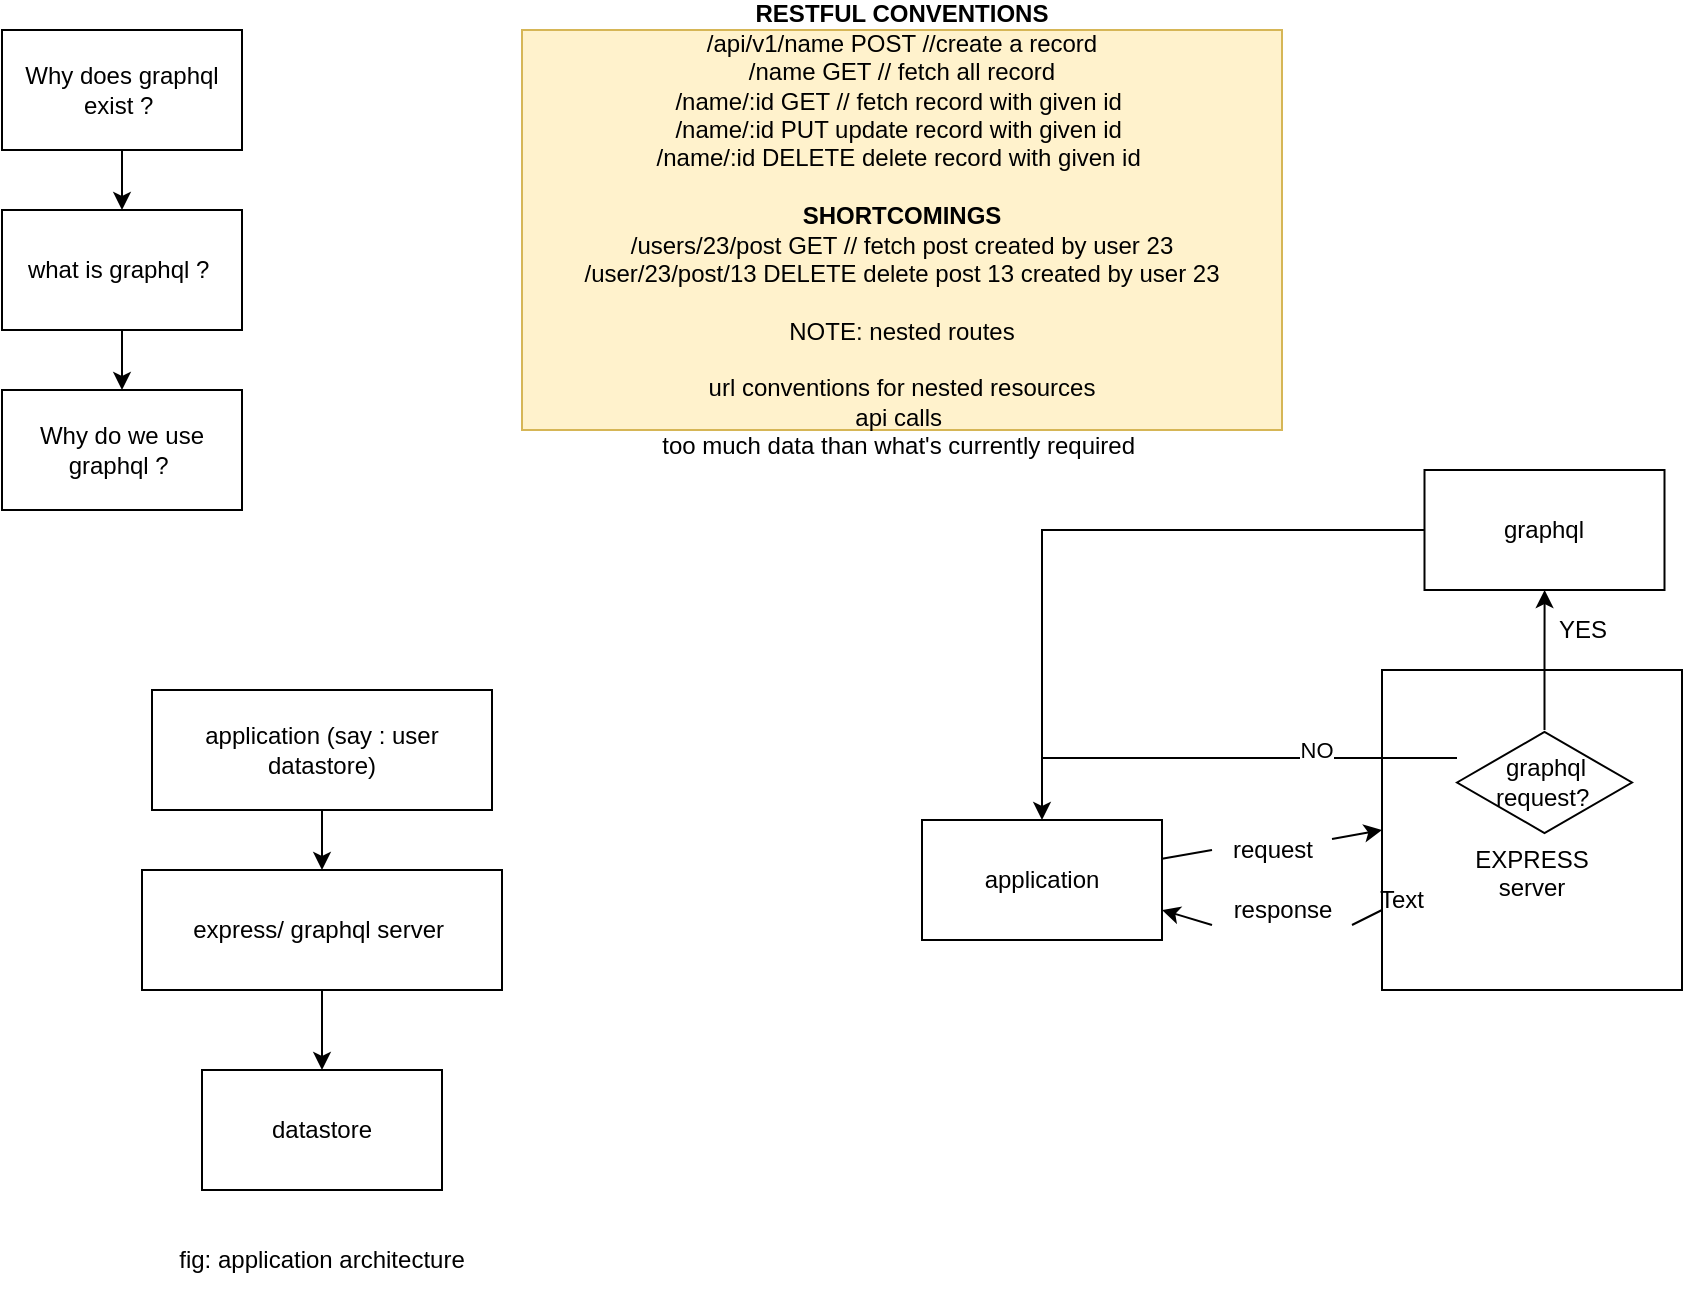<mxfile version="20.0.4" type="github">
  <diagram id="gOPD-dyYD7wM6eBOHagp" name="Page-1">
    <mxGraphModel dx="462" dy="792" grid="1" gridSize="10" guides="1" tooltips="1" connect="1" arrows="1" fold="1" page="1" pageScale="1" pageWidth="850" pageHeight="1100" math="0" shadow="0">
      <root>
        <mxCell id="0" />
        <mxCell id="1" parent="0" />
        <mxCell id="58vKS-DSGTSKR6i5wqaA-5" value="" style="edgeStyle=orthogonalEdgeStyle;rounded=0;orthogonalLoop=1;jettySize=auto;html=1;" edge="1" parent="1" source="58vKS-DSGTSKR6i5wqaA-1" target="58vKS-DSGTSKR6i5wqaA-2">
          <mxGeometry relative="1" as="geometry" />
        </mxCell>
        <mxCell id="58vKS-DSGTSKR6i5wqaA-1" value="Why does graphql exist ?&amp;nbsp;" style="rounded=0;whiteSpace=wrap;html=1;" vertex="1" parent="1">
          <mxGeometry y="60" width="120" height="60" as="geometry" />
        </mxCell>
        <mxCell id="58vKS-DSGTSKR6i5wqaA-6" value="" style="edgeStyle=orthogonalEdgeStyle;rounded=0;orthogonalLoop=1;jettySize=auto;html=1;" edge="1" parent="1" source="58vKS-DSGTSKR6i5wqaA-2" target="58vKS-DSGTSKR6i5wqaA-3">
          <mxGeometry relative="1" as="geometry" />
        </mxCell>
        <mxCell id="58vKS-DSGTSKR6i5wqaA-2" value="what is graphql ?&amp;nbsp;&lt;br&gt;" style="rounded=0;whiteSpace=wrap;html=1;" vertex="1" parent="1">
          <mxGeometry y="150" width="120" height="60" as="geometry" />
        </mxCell>
        <mxCell id="58vKS-DSGTSKR6i5wqaA-3" value="Why do we use graphql ?&amp;nbsp;" style="rounded=0;whiteSpace=wrap;html=1;" vertex="1" parent="1">
          <mxGeometry y="240" width="120" height="60" as="geometry" />
        </mxCell>
        <mxCell id="58vKS-DSGTSKR6i5wqaA-10" value="&lt;b&gt;RESTFUL CONVENTIONS&lt;/b&gt;&lt;br&gt;/api/v1/name POST //create a record&lt;br&gt;/name GET // fetch all record&lt;br&gt;/name/:id GET // fetch record with given id&amp;nbsp;&lt;br&gt;/name/:id PUT update record with given id&amp;nbsp;&lt;br&gt;/name/:id DELETE delete record with given id&amp;nbsp;&lt;br&gt;&lt;b&gt;&lt;br&gt;SHORTCOMINGS&lt;br&gt;&lt;/b&gt;/users/23/post GET // fetch post created by user 23&lt;br&gt;/user/23/post/13 DELETE delete post 13 created by user 23&lt;br&gt;&lt;br&gt;NOTE: nested routes&lt;br&gt;&lt;br&gt;url conventions for nested resources &lt;br&gt;api calls&amp;nbsp;&lt;br&gt;too much data than what&#39;s currently required&amp;nbsp;" style="rounded=0;whiteSpace=wrap;html=1;fillColor=#fff2cc;strokeColor=#d6b656;" vertex="1" parent="1">
          <mxGeometry x="260" y="60" width="380" height="200" as="geometry" />
        </mxCell>
        <mxCell id="58vKS-DSGTSKR6i5wqaA-37" value="" style="edgeStyle=orthogonalEdgeStyle;rounded=0;orthogonalLoop=1;jettySize=auto;html=1;" edge="1" parent="1" source="58vKS-DSGTSKR6i5wqaA-32" target="58vKS-DSGTSKR6i5wqaA-33">
          <mxGeometry relative="1" as="geometry" />
        </mxCell>
        <mxCell id="58vKS-DSGTSKR6i5wqaA-32" value="express/ graphql server&amp;nbsp;&lt;br&gt;" style="rounded=0;whiteSpace=wrap;html=1;" vertex="1" parent="1">
          <mxGeometry x="70" y="480" width="180" height="60" as="geometry" />
        </mxCell>
        <mxCell id="58vKS-DSGTSKR6i5wqaA-33" value="datastore" style="rounded=0;whiteSpace=wrap;html=1;" vertex="1" parent="1">
          <mxGeometry x="100" y="580" width="120" height="60" as="geometry" />
        </mxCell>
        <mxCell id="58vKS-DSGTSKR6i5wqaA-38" value="" style="edgeStyle=orthogonalEdgeStyle;rounded=0;orthogonalLoop=1;jettySize=auto;html=1;" edge="1" parent="1" source="58vKS-DSGTSKR6i5wqaA-34" target="58vKS-DSGTSKR6i5wqaA-32">
          <mxGeometry relative="1" as="geometry" />
        </mxCell>
        <mxCell id="58vKS-DSGTSKR6i5wqaA-34" value="application (say : user datastore)" style="rounded=0;whiteSpace=wrap;html=1;" vertex="1" parent="1">
          <mxGeometry x="75" y="390" width="170" height="60" as="geometry" />
        </mxCell>
        <mxCell id="58vKS-DSGTSKR6i5wqaA-39" value="fig: application architecture" style="text;html=1;strokeColor=none;fillColor=none;align=center;verticalAlign=middle;whiteSpace=wrap;rounded=0;" vertex="1" parent="1">
          <mxGeometry x="85" y="660" width="150" height="30" as="geometry" />
        </mxCell>
        <mxCell id="58vKS-DSGTSKR6i5wqaA-40" value="&lt;br&gt;&lt;br&gt;&lt;br&gt;EXPRESS&lt;br&gt;server" style="rounded=0;whiteSpace=wrap;html=1;" vertex="1" parent="1">
          <mxGeometry x="690" y="380" width="150" height="160" as="geometry" />
        </mxCell>
        <mxCell id="58vKS-DSGTSKR6i5wqaA-42" value="application" style="rounded=0;whiteSpace=wrap;html=1;" vertex="1" parent="1">
          <mxGeometry x="460" y="455" width="120" height="60" as="geometry" />
        </mxCell>
        <mxCell id="58vKS-DSGTSKR6i5wqaA-44" value="" style="endArrow=classic;html=1;rounded=0;entryX=0;entryY=0.5;entryDx=0;entryDy=0;startArrow=none;" edge="1" parent="1" source="58vKS-DSGTSKR6i5wqaA-47" target="58vKS-DSGTSKR6i5wqaA-40">
          <mxGeometry width="50" height="50" relative="1" as="geometry">
            <mxPoint x="610" y="530" as="sourcePoint" />
            <mxPoint x="660" y="480" as="targetPoint" />
          </mxGeometry>
        </mxCell>
        <mxCell id="58vKS-DSGTSKR6i5wqaA-45" value="" style="endArrow=classic;html=1;rounded=0;entryX=1;entryY=0.75;entryDx=0;entryDy=0;exitX=0;exitY=0.75;exitDx=0;exitDy=0;startArrow=none;" edge="1" parent="1" source="58vKS-DSGTSKR6i5wqaA-48" target="58vKS-DSGTSKR6i5wqaA-42">
          <mxGeometry width="50" height="50" relative="1" as="geometry">
            <mxPoint x="680" y="530" as="sourcePoint" />
            <mxPoint x="730" y="480" as="targetPoint" />
          </mxGeometry>
        </mxCell>
        <mxCell id="58vKS-DSGTSKR6i5wqaA-51" style="edgeStyle=orthogonalEdgeStyle;rounded=0;orthogonalLoop=1;jettySize=auto;html=1;endArrow=none;endFill=0;" edge="1" parent="1" source="58vKS-DSGTSKR6i5wqaA-49">
          <mxGeometry relative="1" as="geometry">
            <mxPoint x="520" y="420" as="targetPoint" />
            <Array as="points">
              <mxPoint x="520" y="424" />
            </Array>
          </mxGeometry>
        </mxCell>
        <mxCell id="58vKS-DSGTSKR6i5wqaA-57" value="NO" style="edgeLabel;html=1;align=center;verticalAlign=middle;resizable=0;points=[];" vertex="1" connectable="0" parent="58vKS-DSGTSKR6i5wqaA-51">
          <mxGeometry x="-0.323" y="-4" relative="1" as="geometry">
            <mxPoint x="1" as="offset" />
          </mxGeometry>
        </mxCell>
        <mxCell id="58vKS-DSGTSKR6i5wqaA-54" style="edgeStyle=orthogonalEdgeStyle;rounded=0;orthogonalLoop=1;jettySize=auto;html=1;" edge="1" parent="1" source="58vKS-DSGTSKR6i5wqaA-49" target="58vKS-DSGTSKR6i5wqaA-52">
          <mxGeometry relative="1" as="geometry" />
        </mxCell>
        <mxCell id="58vKS-DSGTSKR6i5wqaA-49" value="graphql request?&amp;nbsp;" style="html=1;whiteSpace=wrap;aspect=fixed;shape=isoRectangle;" vertex="1" parent="1">
          <mxGeometry x="727.5" y="410" width="87.5" height="52.5" as="geometry" />
        </mxCell>
        <mxCell id="58vKS-DSGTSKR6i5wqaA-53" style="edgeStyle=orthogonalEdgeStyle;rounded=0;orthogonalLoop=1;jettySize=auto;html=1;" edge="1" parent="1" source="58vKS-DSGTSKR6i5wqaA-52" target="58vKS-DSGTSKR6i5wqaA-42">
          <mxGeometry relative="1" as="geometry">
            <mxPoint x="1080" y="490" as="targetPoint" />
          </mxGeometry>
        </mxCell>
        <mxCell id="58vKS-DSGTSKR6i5wqaA-52" value="graphql" style="rounded=0;whiteSpace=wrap;html=1;" vertex="1" parent="1">
          <mxGeometry x="711.25" y="280" width="120" height="60" as="geometry" />
        </mxCell>
        <mxCell id="58vKS-DSGTSKR6i5wqaA-55" value="Text" style="text;html=1;strokeColor=none;fillColor=none;align=center;verticalAlign=middle;whiteSpace=wrap;rounded=0;" vertex="1" parent="1">
          <mxGeometry x="670" y="480" width="60" height="30" as="geometry" />
        </mxCell>
        <mxCell id="58vKS-DSGTSKR6i5wqaA-56" value="YES" style="text;html=1;align=center;verticalAlign=middle;resizable=0;points=[];autosize=1;strokeColor=none;fillColor=none;" vertex="1" parent="1">
          <mxGeometry x="765" y="345" width="50" height="30" as="geometry" />
        </mxCell>
        <mxCell id="58vKS-DSGTSKR6i5wqaA-47" value="request" style="text;html=1;align=center;verticalAlign=middle;resizable=0;points=[];autosize=1;strokeColor=none;fillColor=none;" vertex="1" parent="1">
          <mxGeometry x="605" y="455" width="60" height="30" as="geometry" />
        </mxCell>
        <mxCell id="58vKS-DSGTSKR6i5wqaA-58" value="" style="endArrow=none;html=1;rounded=0;entryX=0;entryY=0.5;entryDx=0;entryDy=0;" edge="1" parent="1" source="58vKS-DSGTSKR6i5wqaA-42" target="58vKS-DSGTSKR6i5wqaA-47">
          <mxGeometry width="50" height="50" relative="1" as="geometry">
            <mxPoint x="580" y="476.176" as="sourcePoint" />
            <mxPoint x="690" y="460" as="targetPoint" />
          </mxGeometry>
        </mxCell>
        <mxCell id="58vKS-DSGTSKR6i5wqaA-48" value="response" style="text;html=1;align=center;verticalAlign=middle;resizable=0;points=[];autosize=1;strokeColor=none;fillColor=none;" vertex="1" parent="1">
          <mxGeometry x="605" y="485" width="70" height="30" as="geometry" />
        </mxCell>
        <mxCell id="58vKS-DSGTSKR6i5wqaA-59" value="" style="endArrow=none;html=1;rounded=0;entryX=1;entryY=0.75;entryDx=0;entryDy=0;exitX=0;exitY=0.75;exitDx=0;exitDy=0;" edge="1" parent="1" source="58vKS-DSGTSKR6i5wqaA-40" target="58vKS-DSGTSKR6i5wqaA-48">
          <mxGeometry width="50" height="50" relative="1" as="geometry">
            <mxPoint x="690" y="500" as="sourcePoint" />
            <mxPoint x="580" y="500" as="targetPoint" />
          </mxGeometry>
        </mxCell>
      </root>
    </mxGraphModel>
  </diagram>
</mxfile>

